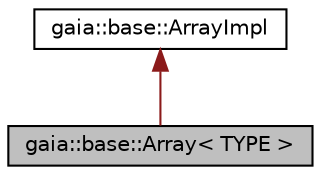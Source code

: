 digraph G
{
  edge [fontname="Helvetica",fontsize="10",labelfontname="Helvetica",labelfontsize="10"];
  node [fontname="Helvetica",fontsize="10",shape=record];
  Node1 [label="gaia::base::Array\< TYPE \>",height=0.2,width=0.4,color="black", fillcolor="grey75", style="filled" fontcolor="black"];
  Node2 -> Node1 [dir=back,color="firebrick4",fontsize="10",style="solid",fontname="Helvetica"];
  Node2 [label="gaia::base::ArrayImpl",height=0.2,width=0.4,color="black", fillcolor="white", style="filled",URL="$d2/d80/classgaia_1_1base_1_1_array_impl.html",tooltip="Implements array data structure and its operation methods."];
}
